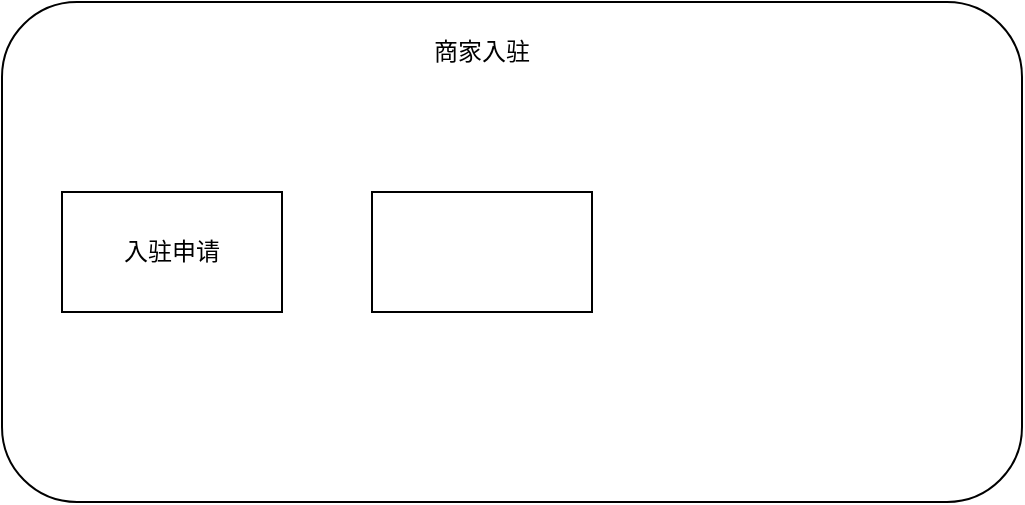 <mxfile version="26.0.6">
  <diagram name="第 1 页" id="KtgvKjFWB6XtBwiPh9eI">
    <mxGraphModel dx="1434" dy="717" grid="1" gridSize="10" guides="1" tooltips="1" connect="1" arrows="1" fold="1" page="1" pageScale="1" pageWidth="850" pageHeight="1100" math="0" shadow="0">
      <root>
        <mxCell id="0" />
        <mxCell id="1" parent="0" />
        <mxCell id="O2fK8Qc-7N3_8Rds8Wx0-1" value="" style="rounded=1;whiteSpace=wrap;html=1;container=1;" vertex="1" parent="1">
          <mxGeometry x="110" y="120" width="510" height="250" as="geometry" />
        </mxCell>
        <mxCell id="O2fK8Qc-7N3_8Rds8Wx0-2" value="入驻申请" style="rounded=0;whiteSpace=wrap;html=1;" vertex="1" parent="O2fK8Qc-7N3_8Rds8Wx0-1">
          <mxGeometry x="30" y="95" width="110" height="60" as="geometry" />
        </mxCell>
        <mxCell id="O2fK8Qc-7N3_8Rds8Wx0-3" value="商家入驻" style="text;html=1;align=center;verticalAlign=middle;whiteSpace=wrap;rounded=0;" vertex="1" parent="O2fK8Qc-7N3_8Rds8Wx0-1">
          <mxGeometry x="210" y="10" width="60" height="30" as="geometry" />
        </mxCell>
        <mxCell id="O2fK8Qc-7N3_8Rds8Wx0-4" value="" style="rounded=0;whiteSpace=wrap;html=1;" vertex="1" parent="O2fK8Qc-7N3_8Rds8Wx0-1">
          <mxGeometry x="185" y="95" width="110" height="60" as="geometry" />
        </mxCell>
      </root>
    </mxGraphModel>
  </diagram>
</mxfile>
